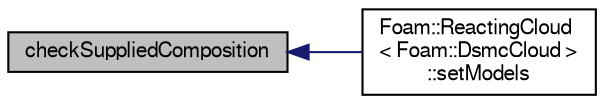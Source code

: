 digraph "checkSuppliedComposition"
{
  bgcolor="transparent";
  edge [fontname="FreeSans",fontsize="10",labelfontname="FreeSans",labelfontsize="10"];
  node [fontname="FreeSans",fontsize="10",shape=record];
  rankdir="LR";
  Node10 [label="checkSuppliedComposition",height=0.2,width=0.4,color="black", fillcolor="grey75", style="filled", fontcolor="black"];
  Node10 -> Node11 [dir="back",color="midnightblue",fontsize="10",style="solid",fontname="FreeSans"];
  Node11 [label="Foam::ReactingCloud\l\< Foam::DsmcCloud \>\l::setModels",height=0.2,width=0.4,color="black",URL="$a23814.html#a159c6d7d2515cf540f644181ed2c2801",tooltip="Set cloud sub-models. "];
}
